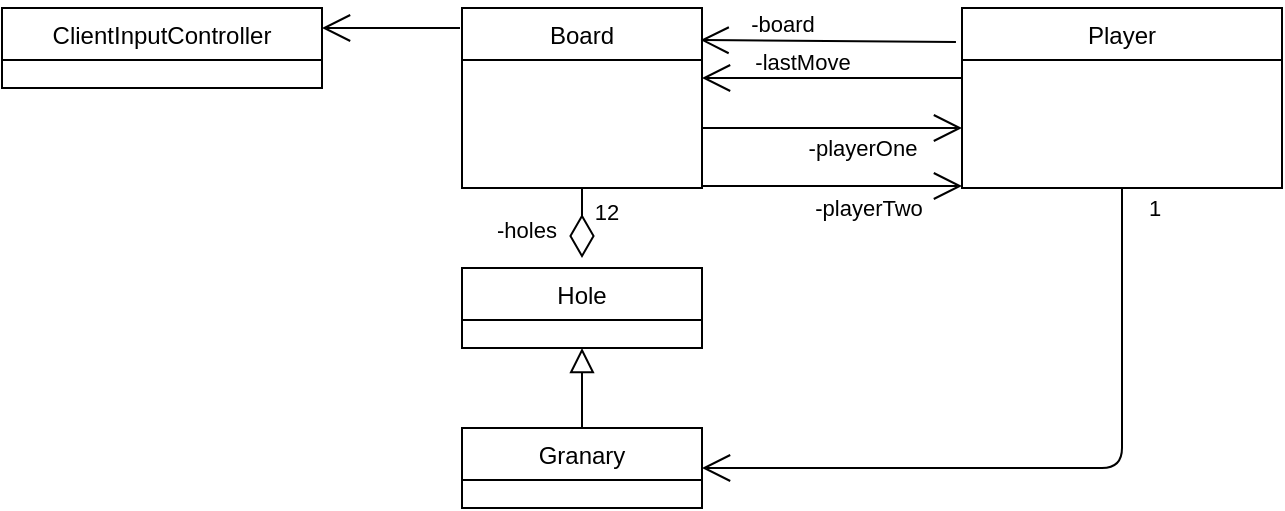 <mxfile version="14.7.3" type="device"><diagram id="C5RBs43oDa-KdzZeNtuy" name="Page-1"><mxGraphModel dx="1021" dy="567" grid="1" gridSize="10" guides="1" tooltips="1" connect="1" arrows="1" fold="1" page="1" pageScale="1" pageWidth="827" pageHeight="1169" math="0" shadow="0"><root><mxCell id="WIyWlLk6GJQsqaUBKTNV-0"/><mxCell id="WIyWlLk6GJQsqaUBKTNV-1" parent="WIyWlLk6GJQsqaUBKTNV-0"/><mxCell id="zkfFHV4jXpPFQw0GAbJ--17" value="Board" style="swimlane;fontStyle=0;align=center;verticalAlign=top;childLayout=stackLayout;horizontal=1;startSize=26;horizontalStack=0;resizeParent=1;resizeLast=0;collapsible=1;marginBottom=0;rounded=0;shadow=0;strokeWidth=1;" parent="WIyWlLk6GJQsqaUBKTNV-1" vertex="1"><mxGeometry x="240" y="100" width="120" height="90" as="geometry"><mxRectangle x="550" y="140" width="160" height="26" as="alternateBounds"/></mxGeometry></mxCell><mxCell id="H5l1dHsJr7Fvjjr8m7tN-0" value="Player" style="swimlane;fontStyle=0;align=center;verticalAlign=top;childLayout=stackLayout;horizontal=1;startSize=26;horizontalStack=0;resizeParent=1;resizeLast=0;collapsible=1;marginBottom=0;rounded=0;shadow=0;strokeWidth=1;" vertex="1" parent="WIyWlLk6GJQsqaUBKTNV-1"><mxGeometry x="490" y="100" width="160" height="90" as="geometry"><mxRectangle x="550" y="140" width="160" height="26" as="alternateBounds"/></mxGeometry></mxCell><mxCell id="H5l1dHsJr7Fvjjr8m7tN-2" value="Hole" style="swimlane;fontStyle=0;align=center;verticalAlign=top;childLayout=stackLayout;horizontal=1;startSize=26;horizontalStack=0;resizeParent=1;resizeLast=0;collapsible=1;marginBottom=0;rounded=0;shadow=0;strokeWidth=1;" vertex="1" parent="WIyWlLk6GJQsqaUBKTNV-1"><mxGeometry x="240" y="230" width="120" height="40" as="geometry"><mxRectangle x="550" y="140" width="160" height="26" as="alternateBounds"/></mxGeometry></mxCell><mxCell id="H5l1dHsJr7Fvjjr8m7tN-4" value="Granary" style="swimlane;fontStyle=0;align=center;verticalAlign=top;childLayout=stackLayout;horizontal=1;startSize=26;horizontalStack=0;resizeParent=1;resizeLast=0;collapsible=1;marginBottom=0;rounded=0;shadow=0;strokeWidth=1;" vertex="1" parent="WIyWlLk6GJQsqaUBKTNV-1"><mxGeometry x="240" y="310" width="120" height="40" as="geometry"><mxRectangle x="550" y="140" width="160" height="26" as="alternateBounds"/></mxGeometry></mxCell><mxCell id="H5l1dHsJr7Fvjjr8m7tN-6" value="" style="endArrow=block;endSize=10;endFill=0;shadow=0;strokeWidth=1;rounded=0;edgeStyle=elbowEdgeStyle;elbow=vertical;entryX=0.5;entryY=1;entryDx=0;entryDy=0;exitX=0.5;exitY=0;exitDx=0;exitDy=0;" edge="1" parent="WIyWlLk6GJQsqaUBKTNV-1" source="H5l1dHsJr7Fvjjr8m7tN-4" target="H5l1dHsJr7Fvjjr8m7tN-2"><mxGeometry width="160" relative="1" as="geometry"><mxPoint x="690" y="462" as="sourcePoint"/><mxPoint x="510" y="260" as="targetPoint"/></mxGeometry></mxCell><mxCell id="H5l1dHsJr7Fvjjr8m7tN-7" value="ClientInputController" style="swimlane;fontStyle=0;align=center;verticalAlign=top;childLayout=stackLayout;horizontal=1;startSize=26;horizontalStack=0;resizeParent=1;resizeLast=0;collapsible=1;marginBottom=0;rounded=0;shadow=0;strokeWidth=1;" vertex="1" parent="WIyWlLk6GJQsqaUBKTNV-1"><mxGeometry x="10" y="100" width="160" height="40" as="geometry"><mxRectangle x="550" y="140" width="160" height="26" as="alternateBounds"/></mxGeometry></mxCell><mxCell id="H5l1dHsJr7Fvjjr8m7tN-12" value="" style="endArrow=open;endFill=1;endSize=12;html=1;" edge="1" parent="WIyWlLk6GJQsqaUBKTNV-1"><mxGeometry width="160" relative="1" as="geometry"><mxPoint x="360" y="160" as="sourcePoint"/><mxPoint x="490" y="160" as="targetPoint"/></mxGeometry></mxCell><mxCell id="H5l1dHsJr7Fvjjr8m7tN-17" value="-playerOne" style="edgeLabel;html=1;align=center;verticalAlign=middle;resizable=0;points=[];" vertex="1" connectable="0" parent="H5l1dHsJr7Fvjjr8m7tN-12"><mxGeometry x="-0.43" y="-1" relative="1" as="geometry"><mxPoint x="43" y="9" as="offset"/></mxGeometry></mxCell><mxCell id="H5l1dHsJr7Fvjjr8m7tN-13" value="" style="endArrow=open;endFill=1;endSize=12;html=1;entryX=0.994;entryY=0.178;entryDx=0;entryDy=0;entryPerimeter=0;exitX=-0.019;exitY=0.189;exitDx=0;exitDy=0;exitPerimeter=0;" edge="1" parent="WIyWlLk6GJQsqaUBKTNV-1" source="H5l1dHsJr7Fvjjr8m7tN-0" target="zkfFHV4jXpPFQw0GAbJ--17"><mxGeometry width="160" relative="1" as="geometry"><mxPoint x="560" y="130" as="sourcePoint"/><mxPoint x="360" y="130" as="targetPoint"/></mxGeometry></mxCell><mxCell id="H5l1dHsJr7Fvjjr8m7tN-19" value="-board" style="edgeLabel;html=1;align=center;verticalAlign=middle;resizable=0;points=[];" vertex="1" connectable="0" parent="H5l1dHsJr7Fvjjr8m7tN-13"><mxGeometry x="0.708" y="-2" relative="1" as="geometry"><mxPoint x="22" y="-6" as="offset"/></mxGeometry></mxCell><mxCell id="H5l1dHsJr7Fvjjr8m7tN-14" value="" style="endArrow=open;endFill=1;endSize=12;html=1;" edge="1" parent="WIyWlLk6GJQsqaUBKTNV-1"><mxGeometry width="160" relative="1" as="geometry"><mxPoint x="360" y="189" as="sourcePoint"/><mxPoint x="490" y="189" as="targetPoint"/></mxGeometry></mxCell><mxCell id="H5l1dHsJr7Fvjjr8m7tN-18" value="-playerTwo" style="edgeLabel;html=1;align=center;verticalAlign=middle;resizable=0;points=[];" vertex="1" connectable="0" parent="H5l1dHsJr7Fvjjr8m7tN-14"><mxGeometry x="0.65" y="-1" relative="1" as="geometry"><mxPoint x="-25" y="10" as="offset"/></mxGeometry></mxCell><mxCell id="H5l1dHsJr7Fvjjr8m7tN-16" value="" style="endArrow=open;endFill=1;endSize=12;html=1;entryX=0.994;entryY=0.178;entryDx=0;entryDy=0;entryPerimeter=0;" edge="1" parent="WIyWlLk6GJQsqaUBKTNV-1"><mxGeometry width="160" relative="1" as="geometry"><mxPoint x="490" y="135" as="sourcePoint"/><mxPoint x="360.0" y="135.0" as="targetPoint"/></mxGeometry></mxCell><mxCell id="H5l1dHsJr7Fvjjr8m7tN-22" value="-lastMove" style="edgeLabel;html=1;align=center;verticalAlign=middle;resizable=0;points=[];" vertex="1" connectable="0" parent="H5l1dHsJr7Fvjjr8m7tN-16"><mxGeometry x="0.646" y="-3" relative="1" as="geometry"><mxPoint x="27" y="-5" as="offset"/></mxGeometry></mxCell><mxCell id="H5l1dHsJr7Fvjjr8m7tN-25" value="" style="endArrow=none;html=1;entryX=0.5;entryY=1;entryDx=0;entryDy=0;exitX=0.05;exitY=0.5;exitDx=0;exitDy=0;exitPerimeter=0;" edge="1" parent="WIyWlLk6GJQsqaUBKTNV-1" source="H5l1dHsJr7Fvjjr8m7tN-26" target="zkfFHV4jXpPFQw0GAbJ--17"><mxGeometry width="50" height="50" relative="1" as="geometry"><mxPoint x="280" y="220" as="sourcePoint"/><mxPoint x="440" y="220" as="targetPoint"/></mxGeometry></mxCell><mxCell id="H5l1dHsJr7Fvjjr8m7tN-26" value="" style="html=1;whiteSpace=wrap;aspect=fixed;shape=isoRectangle;rotation=90;" vertex="1" parent="WIyWlLk6GJQsqaUBKTNV-1"><mxGeometry x="290" y="208" width="20" height="12" as="geometry"/></mxCell><mxCell id="H5l1dHsJr7Fvjjr8m7tN-30" value="" style="endArrow=open;endFill=1;endSize=12;html=1;exitX=0.5;exitY=1;exitDx=0;exitDy=0;entryX=1;entryY=0.5;entryDx=0;entryDy=0;" edge="1" parent="WIyWlLk6GJQsqaUBKTNV-1" source="H5l1dHsJr7Fvjjr8m7tN-0" target="H5l1dHsJr7Fvjjr8m7tN-4"><mxGeometry width="160" relative="1" as="geometry"><mxPoint x="450" y="310" as="sourcePoint"/><mxPoint x="610" y="310" as="targetPoint"/><Array as="points"><mxPoint x="570" y="330"/></Array></mxGeometry></mxCell><mxCell id="H5l1dHsJr7Fvjjr8m7tN-31" value="" style="endArrow=open;endFill=1;endSize=12;html=1;entryX=1;entryY=0.25;entryDx=0;entryDy=0;" edge="1" parent="WIyWlLk6GJQsqaUBKTNV-1" target="H5l1dHsJr7Fvjjr8m7tN-7"><mxGeometry width="160" relative="1" as="geometry"><mxPoint x="239" y="110" as="sourcePoint"/><mxPoint x="210" y="249.58" as="targetPoint"/></mxGeometry></mxCell><mxCell id="H5l1dHsJr7Fvjjr8m7tN-33" value="-holes" style="edgeLabel;html=1;align=center;verticalAlign=middle;resizable=0;points=[];" vertex="1" connectable="0" parent="WIyWlLk6GJQsqaUBKTNV-1"><mxGeometry x="280.003" y="200" as="geometry"><mxPoint x="-8" y="11" as="offset"/></mxGeometry></mxCell><mxCell id="H5l1dHsJr7Fvjjr8m7tN-34" value="12" style="edgeLabel;html=1;align=center;verticalAlign=middle;resizable=0;points=[];" vertex="1" connectable="0" parent="WIyWlLk6GJQsqaUBKTNV-1"><mxGeometry x="299.997" y="200" as="geometry"><mxPoint x="12" y="2" as="offset"/></mxGeometry></mxCell><mxCell id="H5l1dHsJr7Fvjjr8m7tN-35" value="1" style="edgeLabel;html=1;align=center;verticalAlign=middle;resizable=0;points=[];" vertex="1" connectable="0" parent="WIyWlLk6GJQsqaUBKTNV-1"><mxGeometry x="610" y="208" as="geometry"><mxPoint x="-24" y="-8" as="offset"/></mxGeometry></mxCell></root></mxGraphModel></diagram></mxfile>